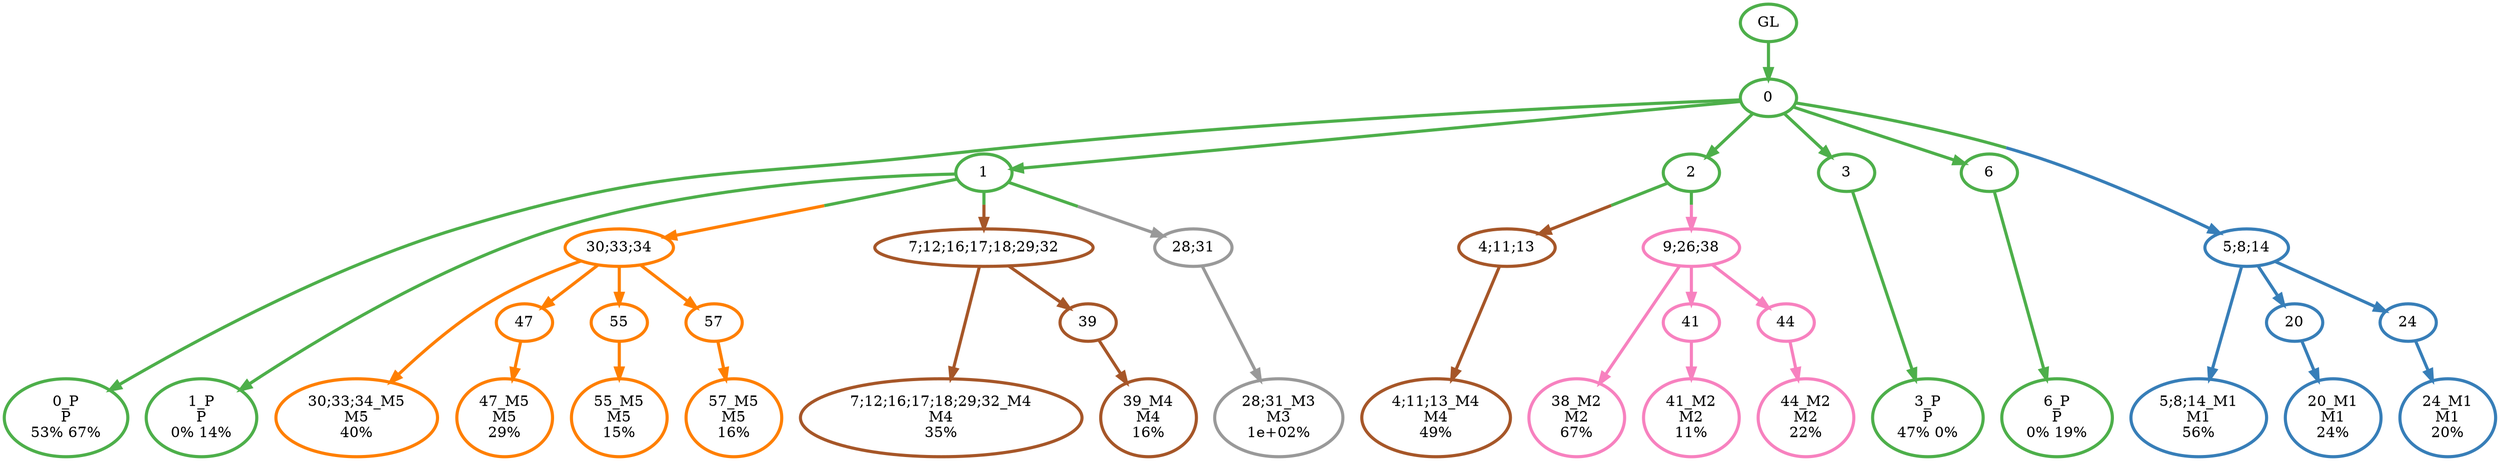 digraph T {
	{
		rank=same
		35 [penwidth=3,colorscheme=set19,color=3,label="0_P\nP\n53% 67%"]
		33 [penwidth=3,colorscheme=set19,color=3,label="1_P\nP\n0% 14%"]
		30 [penwidth=3,colorscheme=set19,color=3,label="3_P\nP\n47% 0%"]
		28 [penwidth=3,colorscheme=set19,color=3,label="6_P\nP\n0% 19%"]
		27 [penwidth=3,colorscheme=set19,color=2,label="5;8;14_M1\nM1\n56%"]
		25 [penwidth=3,colorscheme=set19,color=2,label="20_M1\nM1\n24%"]
		23 [penwidth=3,colorscheme=set19,color=2,label="24_M1\nM1\n20%"]
		22 [penwidth=3,colorscheme=set19,color=8,label="38_M2\nM2\n67%"]
		20 [penwidth=3,colorscheme=set19,color=8,label="41_M2\nM2\n11%"]
		18 [penwidth=3,colorscheme=set19,color=8,label="44_M2\nM2\n22%"]
		17 [penwidth=3,colorscheme=set19,color=9,label="28;31_M3\nM3\n1e+02%"]
		16 [penwidth=3,colorscheme=set19,color=7,label="7;12;16;17;18;29;32_M4\nM4\n35%"]
		14 [penwidth=3,colorscheme=set19,color=7,label="39_M4\nM4\n16%"]
		13 [penwidth=3,colorscheme=set19,color=7,label="4;11;13_M4\nM4\n49%"]
		12 [penwidth=3,colorscheme=set19,color=5,label="30;33;34_M5\nM5\n40%"]
		10 [penwidth=3,colorscheme=set19,color=5,label="47_M5\nM5\n29%"]
		8 [penwidth=3,colorscheme=set19,color=5,label="55_M5\nM5\n15%"]
		6 [penwidth=3,colorscheme=set19,color=5,label="57_M5\nM5\n16%"]
	}
	37 [penwidth=3,colorscheme=set19,color=3,label="GL"]
	36 [penwidth=3,colorscheme=set19,color=3,label="0"]
	34 [penwidth=3,colorscheme=set19,color=3,label="1"]
	32 [penwidth=3,colorscheme=set19,color=3,label="2"]
	31 [penwidth=3,colorscheme=set19,color=3,label="3"]
	29 [penwidth=3,colorscheme=set19,color=3,label="6"]
	26 [penwidth=3,colorscheme=set19,color=2,label="20"]
	24 [penwidth=3,colorscheme=set19,color=2,label="24"]
	21 [penwidth=3,colorscheme=set19,color=8,label="41"]
	19 [penwidth=3,colorscheme=set19,color=8,label="44"]
	15 [penwidth=3,colorscheme=set19,color=7,label="39"]
	11 [penwidth=3,colorscheme=set19,color=5,label="47"]
	9 [penwidth=3,colorscheme=set19,color=5,label="55"]
	7 [penwidth=3,colorscheme=set19,color=5,label="57"]
	5 [penwidth=3,colorscheme=set19,color=5,label="30;33;34"]
	4 [penwidth=3,colorscheme=set19,color=7,label="7;12;16;17;18;29;32"]
	3 [penwidth=3,colorscheme=set19,color=7,label="4;11;13"]
	2 [penwidth=3,colorscheme=set19,color=9,label="28;31"]
	1 [penwidth=3,colorscheme=set19,color=8,label="9;26;38"]
	0 [penwidth=3,colorscheme=set19,color=2,label="5;8;14"]
	37 -> 36 [penwidth=3,colorscheme=set19,color=3]
	36 -> 35 [penwidth=3,colorscheme=set19,color=3]
	36 -> 34 [penwidth=3,colorscheme=set19,color=3]
	36 -> 32 [penwidth=3,colorscheme=set19,color=3]
	36 -> 31 [penwidth=3,colorscheme=set19,color=3]
	36 -> 29 [penwidth=3,colorscheme=set19,color=3]
	36 -> 0 [penwidth=3,colorscheme=set19,color="3;0.5:2"]
	34 -> 33 [penwidth=3,colorscheme=set19,color=3]
	34 -> 5 [penwidth=3,colorscheme=set19,color="3;0.5:5"]
	34 -> 4 [penwidth=3,colorscheme=set19,color="3;0.5:7"]
	34 -> 2 [penwidth=3,colorscheme=set19,color="3;0.5:9"]
	32 -> 3 [penwidth=3,colorscheme=set19,color="3;0.5:7"]
	32 -> 1 [penwidth=3,colorscheme=set19,color="3;0.5:8"]
	31 -> 30 [penwidth=3,colorscheme=set19,color=3]
	29 -> 28 [penwidth=3,colorscheme=set19,color=3]
	26 -> 25 [penwidth=3,colorscheme=set19,color=2]
	24 -> 23 [penwidth=3,colorscheme=set19,color=2]
	21 -> 20 [penwidth=3,colorscheme=set19,color=8]
	19 -> 18 [penwidth=3,colorscheme=set19,color=8]
	15 -> 14 [penwidth=3,colorscheme=set19,color=7]
	11 -> 10 [penwidth=3,colorscheme=set19,color=5]
	9 -> 8 [penwidth=3,colorscheme=set19,color=5]
	7 -> 6 [penwidth=3,colorscheme=set19,color=5]
	5 -> 12 [penwidth=3,colorscheme=set19,color=5]
	5 -> 11 [penwidth=3,colorscheme=set19,color=5]
	5 -> 9 [penwidth=3,colorscheme=set19,color=5]
	5 -> 7 [penwidth=3,colorscheme=set19,color=5]
	4 -> 16 [penwidth=3,colorscheme=set19,color=7]
	4 -> 15 [penwidth=3,colorscheme=set19,color=7]
	3 -> 13 [penwidth=3,colorscheme=set19,color=7]
	2 -> 17 [penwidth=3,colorscheme=set19,color=9]
	1 -> 22 [penwidth=3,colorscheme=set19,color=8]
	1 -> 21 [penwidth=3,colorscheme=set19,color=8]
	1 -> 19 [penwidth=3,colorscheme=set19,color=8]
	0 -> 27 [penwidth=3,colorscheme=set19,color=2]
	0 -> 26 [penwidth=3,colorscheme=set19,color=2]
	0 -> 24 [penwidth=3,colorscheme=set19,color=2]
}
